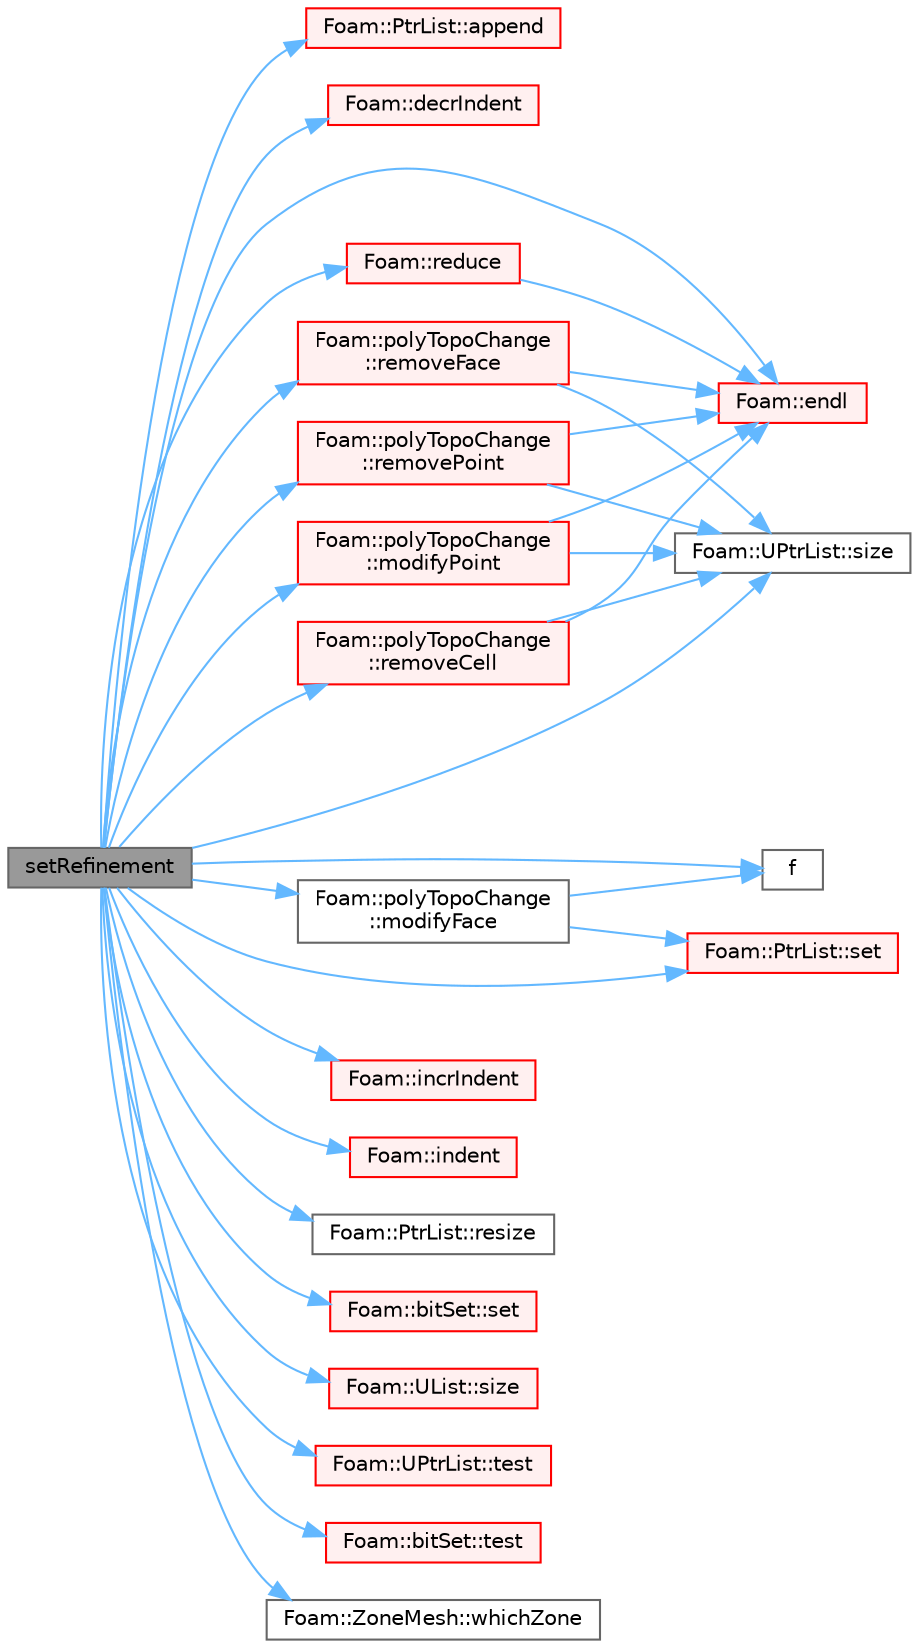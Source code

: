 digraph "setRefinement"
{
 // LATEX_PDF_SIZE
  bgcolor="transparent";
  edge [fontname=Helvetica,fontsize=10,labelfontname=Helvetica,labelfontsize=10];
  node [fontname=Helvetica,fontsize=10,shape=box,height=0.2,width=0.4];
  rankdir="LR";
  Node1 [id="Node000001",label="setRefinement",height=0.2,width=0.4,color="gray40", fillcolor="grey60", style="filled", fontcolor="black",tooltip=" "];
  Node1 -> Node2 [id="edge1_Node000001_Node000002",color="steelblue1",style="solid",tooltip=" "];
  Node2 [id="Node000002",label="Foam::PtrList::append",height=0.2,width=0.4,color="red", fillcolor="#FFF0F0", style="filled",URL="$classFoam_1_1PtrList.html#a9846c2ecbc3f323d5dc356dedb2c6cbd",tooltip=" "];
  Node1 -> Node6 [id="edge2_Node000001_Node000006",color="steelblue1",style="solid",tooltip=" "];
  Node6 [id="Node000006",label="Foam::decrIndent",height=0.2,width=0.4,color="red", fillcolor="#FFF0F0", style="filled",URL="$namespaceFoam.html#ae2aa5f8e535bdbce0467a919990247f4",tooltip=" "];
  Node1 -> Node9 [id="edge3_Node000001_Node000009",color="steelblue1",style="solid",tooltip=" "];
  Node9 [id="Node000009",label="Foam::endl",height=0.2,width=0.4,color="red", fillcolor="#FFF0F0", style="filled",URL="$namespaceFoam.html#a7d5eca45a323264dc5fe811500ebda47",tooltip=" "];
  Node1 -> Node12 [id="edge4_Node000001_Node000012",color="steelblue1",style="solid",tooltip=" "];
  Node12 [id="Node000012",label="f",height=0.2,width=0.4,color="grey40", fillcolor="white", style="filled",URL="$readKivaGrid_8H.html#a888be93833ac7a23170555c69c690288",tooltip=" "];
  Node1 -> Node13 [id="edge5_Node000001_Node000013",color="steelblue1",style="solid",tooltip=" "];
  Node13 [id="Node000013",label="Foam::incrIndent",height=0.2,width=0.4,color="red", fillcolor="#FFF0F0", style="filled",URL="$namespaceFoam.html#a7731a7ce298b2318e8ca1efa82593c06",tooltip=" "];
  Node1 -> Node15 [id="edge6_Node000001_Node000015",color="steelblue1",style="solid",tooltip=" "];
  Node15 [id="Node000015",label="Foam::indent",height=0.2,width=0.4,color="red", fillcolor="#FFF0F0", style="filled",URL="$namespaceFoam.html#a7e15d05978b545ad4cbf3149a70b0dbf",tooltip=" "];
  Node1 -> Node17 [id="edge7_Node000001_Node000017",color="steelblue1",style="solid",tooltip=" "];
  Node17 [id="Node000017",label="Foam::polyTopoChange\l::modifyFace",height=0.2,width=0.4,color="grey40", fillcolor="white", style="filled",URL="$classFoam_1_1polyTopoChange.html#a7d0d5d15783d4a43fcd10a838bece1ae",tooltip=" "];
  Node17 -> Node12 [id="edge8_Node000017_Node000012",color="steelblue1",style="solid",tooltip=" "];
  Node17 -> Node18 [id="edge9_Node000017_Node000018",color="steelblue1",style="solid",tooltip=" "];
  Node18 [id="Node000018",label="Foam::PtrList::set",height=0.2,width=0.4,color="red", fillcolor="#FFF0F0", style="filled",URL="$classFoam_1_1PtrList.html#a0e0a32f842b05e1d69f10292dc27198a",tooltip=" "];
  Node1 -> Node21 [id="edge10_Node000001_Node000021",color="steelblue1",style="solid",tooltip=" "];
  Node21 [id="Node000021",label="Foam::polyTopoChange\l::modifyPoint",height=0.2,width=0.4,color="red", fillcolor="#FFF0F0", style="filled",URL="$classFoam_1_1polyTopoChange.html#a36b5548e60caddb29aa1af2133434db6",tooltip=" "];
  Node21 -> Node9 [id="edge11_Node000021_Node000009",color="steelblue1",style="solid",tooltip=" "];
  Node21 -> Node24 [id="edge12_Node000021_Node000024",color="steelblue1",style="solid",tooltip=" "];
  Node24 [id="Node000024",label="Foam::UPtrList::size",height=0.2,width=0.4,color="grey40", fillcolor="white", style="filled",URL="$classFoam_1_1UPtrList.html#a95603446b248fe1ecf5dc59bcc2eaff0",tooltip=" "];
  Node1 -> Node25 [id="edge13_Node000001_Node000025",color="steelblue1",style="solid",tooltip=" "];
  Node25 [id="Node000025",label="Foam::reduce",height=0.2,width=0.4,color="red", fillcolor="#FFF0F0", style="filled",URL="$namespaceFoam.html#a8f7f25e541aa3b46163d42df73f71c80",tooltip=" "];
  Node25 -> Node9 [id="edge14_Node000025_Node000009",color="steelblue1",style="solid",tooltip=" "];
  Node1 -> Node38 [id="edge15_Node000001_Node000038",color="steelblue1",style="solid",tooltip=" "];
  Node38 [id="Node000038",label="Foam::polyTopoChange\l::removeCell",height=0.2,width=0.4,color="red", fillcolor="#FFF0F0", style="filled",URL="$classFoam_1_1polyTopoChange.html#a27e2aa8d301bc3314636c5560c3336b5",tooltip=" "];
  Node38 -> Node9 [id="edge16_Node000038_Node000009",color="steelblue1",style="solid",tooltip=" "];
  Node38 -> Node24 [id="edge17_Node000038_Node000024",color="steelblue1",style="solid",tooltip=" "];
  Node1 -> Node39 [id="edge18_Node000001_Node000039",color="steelblue1",style="solid",tooltip=" "];
  Node39 [id="Node000039",label="Foam::polyTopoChange\l::removeFace",height=0.2,width=0.4,color="red", fillcolor="#FFF0F0", style="filled",URL="$classFoam_1_1polyTopoChange.html#a87290817226cf1fbc53b6e752228b66a",tooltip=" "];
  Node39 -> Node9 [id="edge19_Node000039_Node000009",color="steelblue1",style="solid",tooltip=" "];
  Node39 -> Node24 [id="edge20_Node000039_Node000024",color="steelblue1",style="solid",tooltip=" "];
  Node1 -> Node40 [id="edge21_Node000001_Node000040",color="steelblue1",style="solid",tooltip=" "];
  Node40 [id="Node000040",label="Foam::polyTopoChange\l::removePoint",height=0.2,width=0.4,color="red", fillcolor="#FFF0F0", style="filled",URL="$classFoam_1_1polyTopoChange.html#a6eb0c9fb18a5c7cb00368351f86736d7",tooltip=" "];
  Node40 -> Node9 [id="edge22_Node000040_Node000009",color="steelblue1",style="solid",tooltip=" "];
  Node40 -> Node24 [id="edge23_Node000040_Node000024",color="steelblue1",style="solid",tooltip=" "];
  Node1 -> Node41 [id="edge24_Node000001_Node000041",color="steelblue1",style="solid",tooltip=" "];
  Node41 [id="Node000041",label="Foam::PtrList::resize",height=0.2,width=0.4,color="grey40", fillcolor="white", style="filled",URL="$classFoam_1_1PtrList.html#af4e0ad67cce84dd8126a19abedad9d56",tooltip=" "];
  Node1 -> Node42 [id="edge25_Node000001_Node000042",color="steelblue1",style="solid",tooltip=" "];
  Node42 [id="Node000042",label="Foam::bitSet::set",height=0.2,width=0.4,color="red", fillcolor="#FFF0F0", style="filled",URL="$classFoam_1_1bitSet.html#a328eb3151d671c04eca8b15a44279b8e",tooltip=" "];
  Node1 -> Node18 [id="edge26_Node000001_Node000018",color="steelblue1",style="solid",tooltip=" "];
  Node1 -> Node24 [id="edge27_Node000001_Node000024",color="steelblue1",style="solid",tooltip=" "];
  Node1 -> Node51 [id="edge28_Node000001_Node000051",color="steelblue1",style="solid",tooltip=" "];
  Node51 [id="Node000051",label="Foam::UList::size",height=0.2,width=0.4,color="red", fillcolor="#FFF0F0", style="filled",URL="$classFoam_1_1UList.html#ac1fc1d9dab324bb1b8452c7aa4813026",tooltip=" "];
  Node1 -> Node53 [id="edge29_Node000001_Node000053",color="steelblue1",style="solid",tooltip=" "];
  Node53 [id="Node000053",label="Foam::UPtrList::test",height=0.2,width=0.4,color="red", fillcolor="#FFF0F0", style="filled",URL="$classFoam_1_1UPtrList.html#a53e54aae19ba347f6f4544c764905331",tooltip=" "];
  Node1 -> Node54 [id="edge30_Node000001_Node000054",color="steelblue1",style="solid",tooltip=" "];
  Node54 [id="Node000054",label="Foam::bitSet::test",height=0.2,width=0.4,color="red", fillcolor="#FFF0F0", style="filled",URL="$classFoam_1_1bitSet.html#a4c7bc4b971d3b8bc0ed1e4694613f18b",tooltip=" "];
  Node1 -> Node56 [id="edge31_Node000001_Node000056",color="steelblue1",style="solid",tooltip=" "];
  Node56 [id="Node000056",label="Foam::ZoneMesh::whichZone",height=0.2,width=0.4,color="grey40", fillcolor="white", style="filled",URL="$classFoam_1_1ZoneMesh.html#ad9948c6afa6162ff01554f71ff676aa2",tooltip=" "];
}

